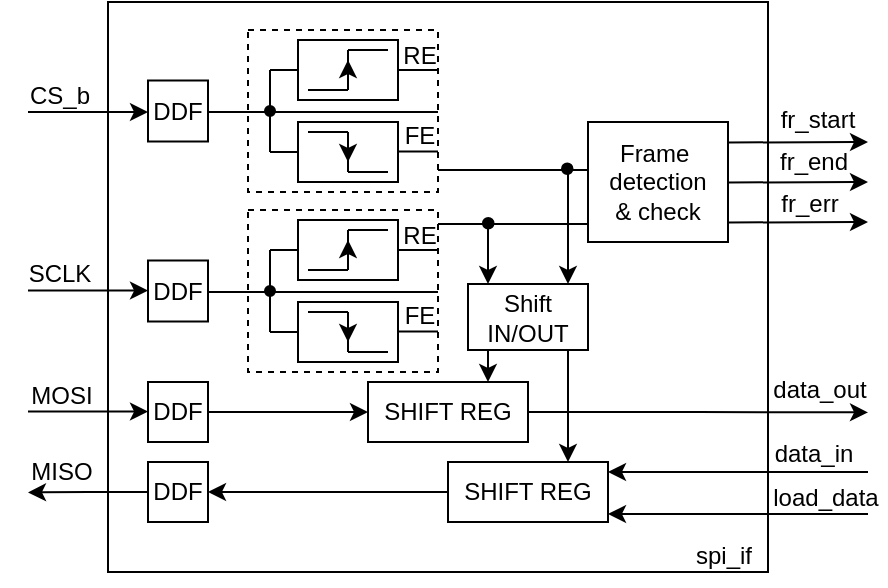 <mxfile version="22.1.2" type="device">
  <diagram name="Page-1" id="AI9xFA448RENWGoOS4yr">
    <mxGraphModel dx="989" dy="626" grid="1" gridSize="10" guides="1" tooltips="1" connect="1" arrows="1" fold="1" page="1" pageScale="1" pageWidth="827" pageHeight="1169" math="0" shadow="0">
      <root>
        <mxCell id="0" />
        <mxCell id="1" parent="0" />
        <mxCell id="WoIh1A_TEwp8gWf-KlNA-135" value="" style="group" vertex="1" connectable="0" parent="1">
          <mxGeometry x="420" y="477" width="136" height="83" as="geometry" />
        </mxCell>
        <mxCell id="WoIh1A_TEwp8gWf-KlNA-115" value="" style="group" vertex="1" connectable="0" parent="WoIh1A_TEwp8gWf-KlNA-135">
          <mxGeometry x="50" y="12" width="40" height="20" as="geometry" />
        </mxCell>
        <mxCell id="WoIh1A_TEwp8gWf-KlNA-110" value="" style="endArrow=none;html=1;rounded=0;" edge="1" parent="WoIh1A_TEwp8gWf-KlNA-115">
          <mxGeometry width="50" height="50" relative="1" as="geometry">
            <mxPoint y="20" as="sourcePoint" />
            <mxPoint x="20" y="20" as="targetPoint" />
          </mxGeometry>
        </mxCell>
        <mxCell id="WoIh1A_TEwp8gWf-KlNA-111" value="" style="endArrow=none;html=1;rounded=0;" edge="1" parent="WoIh1A_TEwp8gWf-KlNA-115">
          <mxGeometry width="50" height="50" relative="1" as="geometry">
            <mxPoint x="20" as="sourcePoint" />
            <mxPoint x="40" as="targetPoint" />
          </mxGeometry>
        </mxCell>
        <mxCell id="WoIh1A_TEwp8gWf-KlNA-112" value="" style="endArrow=none;html=1;rounded=0;" edge="1" parent="WoIh1A_TEwp8gWf-KlNA-115">
          <mxGeometry width="50" height="50" relative="1" as="geometry">
            <mxPoint x="20" y="20" as="sourcePoint" />
            <mxPoint x="20" as="targetPoint" />
          </mxGeometry>
        </mxCell>
        <mxCell id="WoIh1A_TEwp8gWf-KlNA-114" value="" style="endArrow=classic;html=1;rounded=0;" edge="1" parent="WoIh1A_TEwp8gWf-KlNA-115">
          <mxGeometry width="50" height="50" relative="1" as="geometry">
            <mxPoint x="20" y="15" as="sourcePoint" />
            <mxPoint x="20" y="5" as="targetPoint" />
          </mxGeometry>
        </mxCell>
        <mxCell id="WoIh1A_TEwp8gWf-KlNA-121" value="" style="group" vertex="1" connectable="0" parent="WoIh1A_TEwp8gWf-KlNA-135">
          <mxGeometry x="50" y="53" width="40" height="20" as="geometry" />
        </mxCell>
        <mxCell id="WoIh1A_TEwp8gWf-KlNA-117" value="" style="endArrow=none;html=1;rounded=0;" edge="1" parent="WoIh1A_TEwp8gWf-KlNA-121">
          <mxGeometry width="50" height="50" relative="1" as="geometry">
            <mxPoint as="sourcePoint" />
            <mxPoint x="20" as="targetPoint" />
          </mxGeometry>
        </mxCell>
        <mxCell id="WoIh1A_TEwp8gWf-KlNA-118" value="" style="endArrow=none;html=1;rounded=0;" edge="1" parent="WoIh1A_TEwp8gWf-KlNA-121">
          <mxGeometry width="50" height="50" relative="1" as="geometry">
            <mxPoint x="20" y="20" as="sourcePoint" />
            <mxPoint x="40" y="20" as="targetPoint" />
          </mxGeometry>
        </mxCell>
        <mxCell id="WoIh1A_TEwp8gWf-KlNA-119" value="" style="endArrow=none;html=1;rounded=0;" edge="1" parent="WoIh1A_TEwp8gWf-KlNA-121">
          <mxGeometry width="50" height="50" relative="1" as="geometry">
            <mxPoint x="20" as="sourcePoint" />
            <mxPoint x="20" y="20" as="targetPoint" />
          </mxGeometry>
        </mxCell>
        <mxCell id="WoIh1A_TEwp8gWf-KlNA-120" value="" style="endArrow=classic;html=1;rounded=0;" edge="1" parent="WoIh1A_TEwp8gWf-KlNA-121">
          <mxGeometry width="50" height="50" relative="1" as="geometry">
            <mxPoint x="20" y="5" as="sourcePoint" />
            <mxPoint x="20" y="15" as="targetPoint" />
          </mxGeometry>
        </mxCell>
        <mxCell id="WoIh1A_TEwp8gWf-KlNA-122" value="" style="rounded=0;whiteSpace=wrap;html=1;fillColor=none;" vertex="1" parent="WoIh1A_TEwp8gWf-KlNA-135">
          <mxGeometry x="45" y="7" width="50" height="30" as="geometry" />
        </mxCell>
        <mxCell id="WoIh1A_TEwp8gWf-KlNA-123" value="" style="rounded=0;whiteSpace=wrap;html=1;fillColor=none;" vertex="1" parent="WoIh1A_TEwp8gWf-KlNA-135">
          <mxGeometry x="45" y="48" width="50" height="30" as="geometry" />
        </mxCell>
        <mxCell id="WoIh1A_TEwp8gWf-KlNA-124" value="" style="endArrow=none;html=1;rounded=0;" edge="1" parent="WoIh1A_TEwp8gWf-KlNA-135">
          <mxGeometry width="50" height="50" relative="1" as="geometry">
            <mxPoint x="95" y="22" as="sourcePoint" />
            <mxPoint x="115" y="22" as="targetPoint" />
          </mxGeometry>
        </mxCell>
        <mxCell id="WoIh1A_TEwp8gWf-KlNA-126" value="RE" style="text;html=1;strokeColor=none;fillColor=none;align=center;verticalAlign=middle;whiteSpace=wrap;rounded=0;" vertex="1" parent="WoIh1A_TEwp8gWf-KlNA-135">
          <mxGeometry x="76" width="60" height="30" as="geometry" />
        </mxCell>
        <mxCell id="WoIh1A_TEwp8gWf-KlNA-127" value="" style="endArrow=none;html=1;rounded=0;" edge="1" parent="WoIh1A_TEwp8gWf-KlNA-135">
          <mxGeometry width="50" height="50" relative="1" as="geometry">
            <mxPoint x="95" y="62.8" as="sourcePoint" />
            <mxPoint x="115" y="62.8" as="targetPoint" />
          </mxGeometry>
        </mxCell>
        <mxCell id="WoIh1A_TEwp8gWf-KlNA-128" value="FE" style="text;html=1;strokeColor=none;fillColor=none;align=center;verticalAlign=middle;whiteSpace=wrap;rounded=0;" vertex="1" parent="WoIh1A_TEwp8gWf-KlNA-135">
          <mxGeometry x="76" y="40" width="60" height="30" as="geometry" />
        </mxCell>
        <mxCell id="WoIh1A_TEwp8gWf-KlNA-129" value="" style="endArrow=none;html=1;rounded=0;" edge="1" parent="WoIh1A_TEwp8gWf-KlNA-135">
          <mxGeometry width="50" height="50" relative="1" as="geometry">
            <mxPoint y="43" as="sourcePoint" />
            <mxPoint x="115" y="43" as="targetPoint" />
          </mxGeometry>
        </mxCell>
        <mxCell id="WoIh1A_TEwp8gWf-KlNA-130" value="" style="rounded=0;whiteSpace=wrap;html=1;strokeColor=default;fillColor=none;dashed=1;" vertex="1" parent="WoIh1A_TEwp8gWf-KlNA-135">
          <mxGeometry x="20" y="2" width="95" height="81" as="geometry" />
        </mxCell>
        <mxCell id="WoIh1A_TEwp8gWf-KlNA-131" value="" style="endArrow=none;html=1;rounded=0;" edge="1" parent="WoIh1A_TEwp8gWf-KlNA-135">
          <mxGeometry width="50" height="50" relative="1" as="geometry">
            <mxPoint x="31" y="22" as="sourcePoint" />
            <mxPoint x="45" y="22" as="targetPoint" />
          </mxGeometry>
        </mxCell>
        <mxCell id="WoIh1A_TEwp8gWf-KlNA-132" value="" style="endArrow=none;html=1;rounded=0;" edge="1" parent="WoIh1A_TEwp8gWf-KlNA-135">
          <mxGeometry width="50" height="50" relative="1" as="geometry">
            <mxPoint x="31" y="63" as="sourcePoint" />
            <mxPoint x="45" y="63" as="targetPoint" />
          </mxGeometry>
        </mxCell>
        <mxCell id="WoIh1A_TEwp8gWf-KlNA-133" value="" style="endArrow=none;html=1;rounded=0;" edge="1" parent="WoIh1A_TEwp8gWf-KlNA-135">
          <mxGeometry width="50" height="50" relative="1" as="geometry">
            <mxPoint x="31" y="63" as="sourcePoint" />
            <mxPoint x="31" y="22" as="targetPoint" />
          </mxGeometry>
        </mxCell>
        <mxCell id="WoIh1A_TEwp8gWf-KlNA-134" value="" style="ellipse;whiteSpace=wrap;html=1;aspect=fixed;fillColor=#000000;" vertex="1" parent="WoIh1A_TEwp8gWf-KlNA-135">
          <mxGeometry x="28.5" y="40" width="5" height="5" as="geometry" />
        </mxCell>
        <mxCell id="WoIh1A_TEwp8gWf-KlNA-136" value="" style="group" vertex="1" connectable="0" parent="1">
          <mxGeometry x="420" y="567" width="136" height="83" as="geometry" />
        </mxCell>
        <mxCell id="WoIh1A_TEwp8gWf-KlNA-137" value="" style="group" vertex="1" connectable="0" parent="WoIh1A_TEwp8gWf-KlNA-136">
          <mxGeometry x="50" y="12" width="40" height="20" as="geometry" />
        </mxCell>
        <mxCell id="WoIh1A_TEwp8gWf-KlNA-138" value="" style="endArrow=none;html=1;rounded=0;" edge="1" parent="WoIh1A_TEwp8gWf-KlNA-137">
          <mxGeometry width="50" height="50" relative="1" as="geometry">
            <mxPoint y="20" as="sourcePoint" />
            <mxPoint x="20" y="20" as="targetPoint" />
          </mxGeometry>
        </mxCell>
        <mxCell id="WoIh1A_TEwp8gWf-KlNA-139" value="" style="endArrow=none;html=1;rounded=0;" edge="1" parent="WoIh1A_TEwp8gWf-KlNA-137">
          <mxGeometry width="50" height="50" relative="1" as="geometry">
            <mxPoint x="20" as="sourcePoint" />
            <mxPoint x="40" as="targetPoint" />
          </mxGeometry>
        </mxCell>
        <mxCell id="WoIh1A_TEwp8gWf-KlNA-140" value="" style="endArrow=none;html=1;rounded=0;" edge="1" parent="WoIh1A_TEwp8gWf-KlNA-137">
          <mxGeometry width="50" height="50" relative="1" as="geometry">
            <mxPoint x="20" y="20" as="sourcePoint" />
            <mxPoint x="20" as="targetPoint" />
          </mxGeometry>
        </mxCell>
        <mxCell id="WoIh1A_TEwp8gWf-KlNA-141" value="" style="endArrow=classic;html=1;rounded=0;" edge="1" parent="WoIh1A_TEwp8gWf-KlNA-137">
          <mxGeometry width="50" height="50" relative="1" as="geometry">
            <mxPoint x="20" y="15" as="sourcePoint" />
            <mxPoint x="20" y="5" as="targetPoint" />
          </mxGeometry>
        </mxCell>
        <mxCell id="WoIh1A_TEwp8gWf-KlNA-142" value="" style="group" vertex="1" connectable="0" parent="WoIh1A_TEwp8gWf-KlNA-136">
          <mxGeometry x="50" y="53" width="40" height="20" as="geometry" />
        </mxCell>
        <mxCell id="WoIh1A_TEwp8gWf-KlNA-143" value="" style="endArrow=none;html=1;rounded=0;" edge="1" parent="WoIh1A_TEwp8gWf-KlNA-142">
          <mxGeometry width="50" height="50" relative="1" as="geometry">
            <mxPoint as="sourcePoint" />
            <mxPoint x="20" as="targetPoint" />
          </mxGeometry>
        </mxCell>
        <mxCell id="WoIh1A_TEwp8gWf-KlNA-144" value="" style="endArrow=none;html=1;rounded=0;" edge="1" parent="WoIh1A_TEwp8gWf-KlNA-142">
          <mxGeometry width="50" height="50" relative="1" as="geometry">
            <mxPoint x="20" y="20" as="sourcePoint" />
            <mxPoint x="40" y="20" as="targetPoint" />
          </mxGeometry>
        </mxCell>
        <mxCell id="WoIh1A_TEwp8gWf-KlNA-145" value="" style="endArrow=none;html=1;rounded=0;" edge="1" parent="WoIh1A_TEwp8gWf-KlNA-142">
          <mxGeometry width="50" height="50" relative="1" as="geometry">
            <mxPoint x="20" as="sourcePoint" />
            <mxPoint x="20" y="20" as="targetPoint" />
          </mxGeometry>
        </mxCell>
        <mxCell id="WoIh1A_TEwp8gWf-KlNA-146" value="" style="endArrow=classic;html=1;rounded=0;" edge="1" parent="WoIh1A_TEwp8gWf-KlNA-142">
          <mxGeometry width="50" height="50" relative="1" as="geometry">
            <mxPoint x="20" y="5" as="sourcePoint" />
            <mxPoint x="20" y="15" as="targetPoint" />
          </mxGeometry>
        </mxCell>
        <mxCell id="WoIh1A_TEwp8gWf-KlNA-147" value="" style="rounded=0;whiteSpace=wrap;html=1;fillColor=none;" vertex="1" parent="WoIh1A_TEwp8gWf-KlNA-136">
          <mxGeometry x="45" y="7" width="50" height="30" as="geometry" />
        </mxCell>
        <mxCell id="WoIh1A_TEwp8gWf-KlNA-148" value="" style="rounded=0;whiteSpace=wrap;html=1;fillColor=none;" vertex="1" parent="WoIh1A_TEwp8gWf-KlNA-136">
          <mxGeometry x="45" y="48" width="50" height="30" as="geometry" />
        </mxCell>
        <mxCell id="WoIh1A_TEwp8gWf-KlNA-149" value="" style="endArrow=none;html=1;rounded=0;" edge="1" parent="WoIh1A_TEwp8gWf-KlNA-136">
          <mxGeometry width="50" height="50" relative="1" as="geometry">
            <mxPoint x="95" y="22" as="sourcePoint" />
            <mxPoint x="115" y="22" as="targetPoint" />
          </mxGeometry>
        </mxCell>
        <mxCell id="WoIh1A_TEwp8gWf-KlNA-150" value="RE" style="text;html=1;strokeColor=none;fillColor=none;align=center;verticalAlign=middle;whiteSpace=wrap;rounded=0;" vertex="1" parent="WoIh1A_TEwp8gWf-KlNA-136">
          <mxGeometry x="76" width="60" height="30" as="geometry" />
        </mxCell>
        <mxCell id="WoIh1A_TEwp8gWf-KlNA-151" value="" style="endArrow=none;html=1;rounded=0;" edge="1" parent="WoIh1A_TEwp8gWf-KlNA-136">
          <mxGeometry width="50" height="50" relative="1" as="geometry">
            <mxPoint x="95" y="62.8" as="sourcePoint" />
            <mxPoint x="115" y="62.8" as="targetPoint" />
          </mxGeometry>
        </mxCell>
        <mxCell id="WoIh1A_TEwp8gWf-KlNA-152" value="FE" style="text;html=1;strokeColor=none;fillColor=none;align=center;verticalAlign=middle;whiteSpace=wrap;rounded=0;" vertex="1" parent="WoIh1A_TEwp8gWf-KlNA-136">
          <mxGeometry x="76" y="40" width="60" height="30" as="geometry" />
        </mxCell>
        <mxCell id="WoIh1A_TEwp8gWf-KlNA-153" value="" style="endArrow=none;html=1;rounded=0;" edge="1" parent="WoIh1A_TEwp8gWf-KlNA-136">
          <mxGeometry width="50" height="50" relative="1" as="geometry">
            <mxPoint y="43" as="sourcePoint" />
            <mxPoint x="115" y="43" as="targetPoint" />
          </mxGeometry>
        </mxCell>
        <mxCell id="WoIh1A_TEwp8gWf-KlNA-154" value="" style="rounded=0;whiteSpace=wrap;html=1;strokeColor=default;fillColor=none;dashed=1;" vertex="1" parent="WoIh1A_TEwp8gWf-KlNA-136">
          <mxGeometry x="20" y="2" width="95" height="81" as="geometry" />
        </mxCell>
        <mxCell id="WoIh1A_TEwp8gWf-KlNA-155" value="" style="endArrow=none;html=1;rounded=0;" edge="1" parent="WoIh1A_TEwp8gWf-KlNA-136">
          <mxGeometry width="50" height="50" relative="1" as="geometry">
            <mxPoint x="31" y="22" as="sourcePoint" />
            <mxPoint x="45" y="22" as="targetPoint" />
          </mxGeometry>
        </mxCell>
        <mxCell id="WoIh1A_TEwp8gWf-KlNA-156" value="" style="endArrow=none;html=1;rounded=0;" edge="1" parent="WoIh1A_TEwp8gWf-KlNA-136">
          <mxGeometry width="50" height="50" relative="1" as="geometry">
            <mxPoint x="31" y="63" as="sourcePoint" />
            <mxPoint x="45" y="63" as="targetPoint" />
          </mxGeometry>
        </mxCell>
        <mxCell id="WoIh1A_TEwp8gWf-KlNA-157" value="" style="endArrow=none;html=1;rounded=0;" edge="1" parent="WoIh1A_TEwp8gWf-KlNA-136">
          <mxGeometry width="50" height="50" relative="1" as="geometry">
            <mxPoint x="31" y="63" as="sourcePoint" />
            <mxPoint x="31" y="22" as="targetPoint" />
          </mxGeometry>
        </mxCell>
        <mxCell id="WoIh1A_TEwp8gWf-KlNA-158" value="" style="ellipse;whiteSpace=wrap;html=1;aspect=fixed;fillColor=#000000;" vertex="1" parent="WoIh1A_TEwp8gWf-KlNA-136">
          <mxGeometry x="28.5" y="40" width="5" height="5" as="geometry" />
        </mxCell>
        <mxCell id="WoIh1A_TEwp8gWf-KlNA-159" value="DDF" style="rounded=0;whiteSpace=wrap;html=1;" vertex="1" parent="1">
          <mxGeometry x="390" y="504.25" width="30" height="30.5" as="geometry" />
        </mxCell>
        <mxCell id="WoIh1A_TEwp8gWf-KlNA-160" value="DDF" style="rounded=0;whiteSpace=wrap;html=1;" vertex="1" parent="1">
          <mxGeometry x="390" y="594.25" width="30" height="30.5" as="geometry" />
        </mxCell>
        <mxCell id="WoIh1A_TEwp8gWf-KlNA-161" value="" style="endArrow=classic;html=1;rounded=0;" edge="1" parent="1">
          <mxGeometry width="50" height="50" relative="1" as="geometry">
            <mxPoint x="330" y="520" as="sourcePoint" />
            <mxPoint x="390" y="520" as="targetPoint" />
          </mxGeometry>
        </mxCell>
        <mxCell id="WoIh1A_TEwp8gWf-KlNA-162" value="" style="endArrow=classic;html=1;rounded=0;" edge="1" parent="1">
          <mxGeometry width="50" height="50" relative="1" as="geometry">
            <mxPoint x="330" y="609.3" as="sourcePoint" />
            <mxPoint x="390" y="609.3" as="targetPoint" />
          </mxGeometry>
        </mxCell>
        <mxCell id="WoIh1A_TEwp8gWf-KlNA-166" style="edgeStyle=orthogonalEdgeStyle;rounded=0;orthogonalLoop=1;jettySize=auto;html=1;exitX=1;exitY=0.5;exitDx=0;exitDy=0;entryX=0;entryY=0.5;entryDx=0;entryDy=0;startArrow=none;startFill=0;endArrow=classic;endFill=1;" edge="1" parent="1" source="WoIh1A_TEwp8gWf-KlNA-163" target="WoIh1A_TEwp8gWf-KlNA-165">
          <mxGeometry relative="1" as="geometry" />
        </mxCell>
        <mxCell id="WoIh1A_TEwp8gWf-KlNA-163" value="DDF" style="rounded=0;whiteSpace=wrap;html=1;" vertex="1" parent="1">
          <mxGeometry x="390" y="655" width="30" height="30" as="geometry" />
        </mxCell>
        <mxCell id="WoIh1A_TEwp8gWf-KlNA-164" value="" style="endArrow=classic;html=1;rounded=0;" edge="1" parent="1">
          <mxGeometry width="50" height="50" relative="1" as="geometry">
            <mxPoint x="330" y="669.8" as="sourcePoint" />
            <mxPoint x="390" y="669.8" as="targetPoint" />
          </mxGeometry>
        </mxCell>
        <mxCell id="WoIh1A_TEwp8gWf-KlNA-186" style="edgeStyle=orthogonalEdgeStyle;rounded=0;orthogonalLoop=1;jettySize=auto;html=1;exitX=1;exitY=0.5;exitDx=0;exitDy=0;" edge="1" parent="1" source="WoIh1A_TEwp8gWf-KlNA-165">
          <mxGeometry relative="1" as="geometry">
            <mxPoint x="750" y="670.2" as="targetPoint" />
          </mxGeometry>
        </mxCell>
        <mxCell id="WoIh1A_TEwp8gWf-KlNA-165" value="SHIFT REG" style="rounded=0;whiteSpace=wrap;html=1;" vertex="1" parent="1">
          <mxGeometry x="500" y="655" width="80" height="30" as="geometry" />
        </mxCell>
        <mxCell id="WoIh1A_TEwp8gWf-KlNA-167" value="Shift&lt;br&gt;IN/OUT" style="rounded=0;whiteSpace=wrap;html=1;" vertex="1" parent="1">
          <mxGeometry x="550" y="606" width="60" height="33" as="geometry" />
        </mxCell>
        <mxCell id="WoIh1A_TEwp8gWf-KlNA-168" value="" style="endArrow=classic;html=1;rounded=0;entryX=0.75;entryY=0;entryDx=0;entryDy=0;" edge="1" parent="1" target="WoIh1A_TEwp8gWf-KlNA-165">
          <mxGeometry width="50" height="50" relative="1" as="geometry">
            <mxPoint x="560" y="639" as="sourcePoint" />
            <mxPoint x="610" y="589" as="targetPoint" />
          </mxGeometry>
        </mxCell>
        <mxCell id="WoIh1A_TEwp8gWf-KlNA-169" value="" style="endArrow=classic;html=1;rounded=0;entryX=0.75;entryY=0;entryDx=0;entryDy=0;" edge="1" parent="1" target="WoIh1A_TEwp8gWf-KlNA-170">
          <mxGeometry width="50" height="50" relative="1" as="geometry">
            <mxPoint x="600" y="639" as="sourcePoint" />
            <mxPoint x="600" y="660" as="targetPoint" />
          </mxGeometry>
        </mxCell>
        <mxCell id="WoIh1A_TEwp8gWf-KlNA-172" style="edgeStyle=orthogonalEdgeStyle;rounded=0;orthogonalLoop=1;jettySize=auto;html=1;exitX=0;exitY=0.5;exitDx=0;exitDy=0;entryX=1;entryY=0.5;entryDx=0;entryDy=0;" edge="1" parent="1" source="WoIh1A_TEwp8gWf-KlNA-170" target="WoIh1A_TEwp8gWf-KlNA-171">
          <mxGeometry relative="1" as="geometry" />
        </mxCell>
        <mxCell id="WoIh1A_TEwp8gWf-KlNA-170" value="SHIFT REG" style="rounded=0;whiteSpace=wrap;html=1;" vertex="1" parent="1">
          <mxGeometry x="540" y="695" width="80" height="30" as="geometry" />
        </mxCell>
        <mxCell id="WoIh1A_TEwp8gWf-KlNA-173" style="edgeStyle=orthogonalEdgeStyle;rounded=0;orthogonalLoop=1;jettySize=auto;html=1;exitX=0;exitY=0.5;exitDx=0;exitDy=0;" edge="1" parent="1" source="WoIh1A_TEwp8gWf-KlNA-171">
          <mxGeometry relative="1" as="geometry">
            <mxPoint x="330" y="710.2" as="targetPoint" />
          </mxGeometry>
        </mxCell>
        <mxCell id="WoIh1A_TEwp8gWf-KlNA-171" value="DDF" style="rounded=0;whiteSpace=wrap;html=1;" vertex="1" parent="1">
          <mxGeometry x="390" y="695" width="30" height="30" as="geometry" />
        </mxCell>
        <mxCell id="WoIh1A_TEwp8gWf-KlNA-174" value="Frame&amp;nbsp;&lt;br&gt;detection&lt;br&gt;&amp;amp; check" style="rounded=0;whiteSpace=wrap;html=1;" vertex="1" parent="1">
          <mxGeometry x="610" y="525" width="70" height="60" as="geometry" />
        </mxCell>
        <mxCell id="WoIh1A_TEwp8gWf-KlNA-176" value="" style="endArrow=classic;html=1;rounded=0;" edge="1" parent="1">
          <mxGeometry width="50" height="50" relative="1" as="geometry">
            <mxPoint x="680" y="555.25" as="sourcePoint" />
            <mxPoint x="750" y="555" as="targetPoint" />
          </mxGeometry>
        </mxCell>
        <mxCell id="WoIh1A_TEwp8gWf-KlNA-177" value="" style="endArrow=classic;html=1;rounded=0;" edge="1" parent="1">
          <mxGeometry width="50" height="50" relative="1" as="geometry">
            <mxPoint x="680" y="535.25" as="sourcePoint" />
            <mxPoint x="750" y="535" as="targetPoint" />
          </mxGeometry>
        </mxCell>
        <mxCell id="WoIh1A_TEwp8gWf-KlNA-178" value="" style="endArrow=classic;html=1;rounded=0;" edge="1" parent="1">
          <mxGeometry width="50" height="50" relative="1" as="geometry">
            <mxPoint x="680" y="575.25" as="sourcePoint" />
            <mxPoint x="750" y="575" as="targetPoint" />
          </mxGeometry>
        </mxCell>
        <mxCell id="WoIh1A_TEwp8gWf-KlNA-180" value="" style="endArrow=none;html=1;rounded=0;" edge="1" parent="1">
          <mxGeometry width="50" height="50" relative="1" as="geometry">
            <mxPoint x="610" y="549" as="sourcePoint" />
            <mxPoint x="535" y="549" as="targetPoint" />
          </mxGeometry>
        </mxCell>
        <mxCell id="WoIh1A_TEwp8gWf-KlNA-181" value="" style="endArrow=none;html=1;rounded=0;" edge="1" parent="1">
          <mxGeometry width="50" height="50" relative="1" as="geometry">
            <mxPoint x="610" y="576" as="sourcePoint" />
            <mxPoint x="535" y="576" as="targetPoint" />
          </mxGeometry>
        </mxCell>
        <mxCell id="WoIh1A_TEwp8gWf-KlNA-182" value="" style="endArrow=classic;html=1;rounded=0;entryX=0.75;entryY=0;entryDx=0;entryDy=0;" edge="1" parent="1">
          <mxGeometry width="50" height="50" relative="1" as="geometry">
            <mxPoint x="600" y="549" as="sourcePoint" />
            <mxPoint x="600" y="606" as="targetPoint" />
          </mxGeometry>
        </mxCell>
        <mxCell id="WoIh1A_TEwp8gWf-KlNA-183" value="" style="endArrow=classic;html=1;rounded=0;entryX=0.75;entryY=0;entryDx=0;entryDy=0;" edge="1" parent="1">
          <mxGeometry width="50" height="50" relative="1" as="geometry">
            <mxPoint x="560" y="576" as="sourcePoint" />
            <mxPoint x="560" y="606" as="targetPoint" />
          </mxGeometry>
        </mxCell>
        <mxCell id="WoIh1A_TEwp8gWf-KlNA-184" value="" style="ellipse;whiteSpace=wrap;html=1;aspect=fixed;fillColor=#000000;" vertex="1" parent="1">
          <mxGeometry x="597" y="545.75" width="5.25" height="5.25" as="geometry" />
        </mxCell>
        <mxCell id="WoIh1A_TEwp8gWf-KlNA-185" value="" style="ellipse;whiteSpace=wrap;html=1;aspect=fixed;fillColor=#000000;" vertex="1" parent="1">
          <mxGeometry x="557.5" y="573" width="5.25" height="5.25" as="geometry" />
        </mxCell>
        <mxCell id="WoIh1A_TEwp8gWf-KlNA-187" value="" style="endArrow=classic;html=1;rounded=0;entryX=1;entryY=0.5;entryDx=0;entryDy=0;" edge="1" parent="1">
          <mxGeometry width="50" height="50" relative="1" as="geometry">
            <mxPoint x="750" y="721" as="sourcePoint" />
            <mxPoint x="620" y="721" as="targetPoint" />
          </mxGeometry>
        </mxCell>
        <mxCell id="WoIh1A_TEwp8gWf-KlNA-188" value="" style="endArrow=classic;html=1;rounded=0;entryX=1;entryY=0.5;entryDx=0;entryDy=0;" edge="1" parent="1">
          <mxGeometry width="50" height="50" relative="1" as="geometry">
            <mxPoint x="750" y="700" as="sourcePoint" />
            <mxPoint x="620" y="700" as="targetPoint" />
          </mxGeometry>
        </mxCell>
        <mxCell id="WoIh1A_TEwp8gWf-KlNA-189" value="" style="rounded=0;whiteSpace=wrap;html=1;fillColor=none;" vertex="1" parent="1">
          <mxGeometry x="370" y="465" width="330" height="285" as="geometry" />
        </mxCell>
        <mxCell id="WoIh1A_TEwp8gWf-KlNA-191" value="spi_if" style="text;html=1;strokeColor=none;fillColor=none;align=center;verticalAlign=middle;whiteSpace=wrap;rounded=0;" vertex="1" parent="1">
          <mxGeometry x="648" y="727" width="60" height="30" as="geometry" />
        </mxCell>
        <mxCell id="WoIh1A_TEwp8gWf-KlNA-192" value="CS_b" style="text;html=1;strokeColor=none;fillColor=none;align=center;verticalAlign=middle;whiteSpace=wrap;rounded=0;" vertex="1" parent="1">
          <mxGeometry x="316" y="497" width="60" height="30" as="geometry" />
        </mxCell>
        <mxCell id="WoIh1A_TEwp8gWf-KlNA-193" value="SCLK" style="text;html=1;strokeColor=none;fillColor=none;align=center;verticalAlign=middle;whiteSpace=wrap;rounded=0;" vertex="1" parent="1">
          <mxGeometry x="316" y="586" width="60" height="30" as="geometry" />
        </mxCell>
        <mxCell id="WoIh1A_TEwp8gWf-KlNA-194" value="MOSI" style="text;html=1;strokeColor=none;fillColor=none;align=center;verticalAlign=middle;whiteSpace=wrap;rounded=0;" vertex="1" parent="1">
          <mxGeometry x="317" y="647" width="60" height="30" as="geometry" />
        </mxCell>
        <mxCell id="WoIh1A_TEwp8gWf-KlNA-195" value="MISO" style="text;html=1;strokeColor=none;fillColor=none;align=center;verticalAlign=middle;whiteSpace=wrap;rounded=0;" vertex="1" parent="1">
          <mxGeometry x="317" y="685" width="60" height="30" as="geometry" />
        </mxCell>
        <mxCell id="WoIh1A_TEwp8gWf-KlNA-196" value="fr_start" style="text;html=1;strokeColor=none;fillColor=none;align=center;verticalAlign=middle;whiteSpace=wrap;rounded=0;" vertex="1" parent="1">
          <mxGeometry x="695" y="508.75" width="60" height="30" as="geometry" />
        </mxCell>
        <mxCell id="WoIh1A_TEwp8gWf-KlNA-197" value="fr_end" style="text;html=1;strokeColor=none;fillColor=none;align=center;verticalAlign=middle;whiteSpace=wrap;rounded=0;" vertex="1" parent="1">
          <mxGeometry x="693" y="530" width="60" height="30" as="geometry" />
        </mxCell>
        <mxCell id="WoIh1A_TEwp8gWf-KlNA-198" value="fr_err" style="text;html=1;strokeColor=none;fillColor=none;align=center;verticalAlign=middle;whiteSpace=wrap;rounded=0;" vertex="1" parent="1">
          <mxGeometry x="691" y="551" width="60" height="30" as="geometry" />
        </mxCell>
        <mxCell id="WoIh1A_TEwp8gWf-KlNA-199" value="data_out" style="text;html=1;strokeColor=none;fillColor=none;align=center;verticalAlign=middle;whiteSpace=wrap;rounded=0;" vertex="1" parent="1">
          <mxGeometry x="696" y="644" width="60" height="30" as="geometry" />
        </mxCell>
        <mxCell id="WoIh1A_TEwp8gWf-KlNA-200" value="data_in" style="text;html=1;strokeColor=none;fillColor=none;align=center;verticalAlign=middle;whiteSpace=wrap;rounded=0;" vertex="1" parent="1">
          <mxGeometry x="693" y="676" width="60" height="30" as="geometry" />
        </mxCell>
        <mxCell id="WoIh1A_TEwp8gWf-KlNA-201" value="load_data" style="text;html=1;strokeColor=none;fillColor=none;align=center;verticalAlign=middle;whiteSpace=wrap;rounded=0;" vertex="1" parent="1">
          <mxGeometry x="699" y="698" width="60" height="30" as="geometry" />
        </mxCell>
      </root>
    </mxGraphModel>
  </diagram>
</mxfile>
